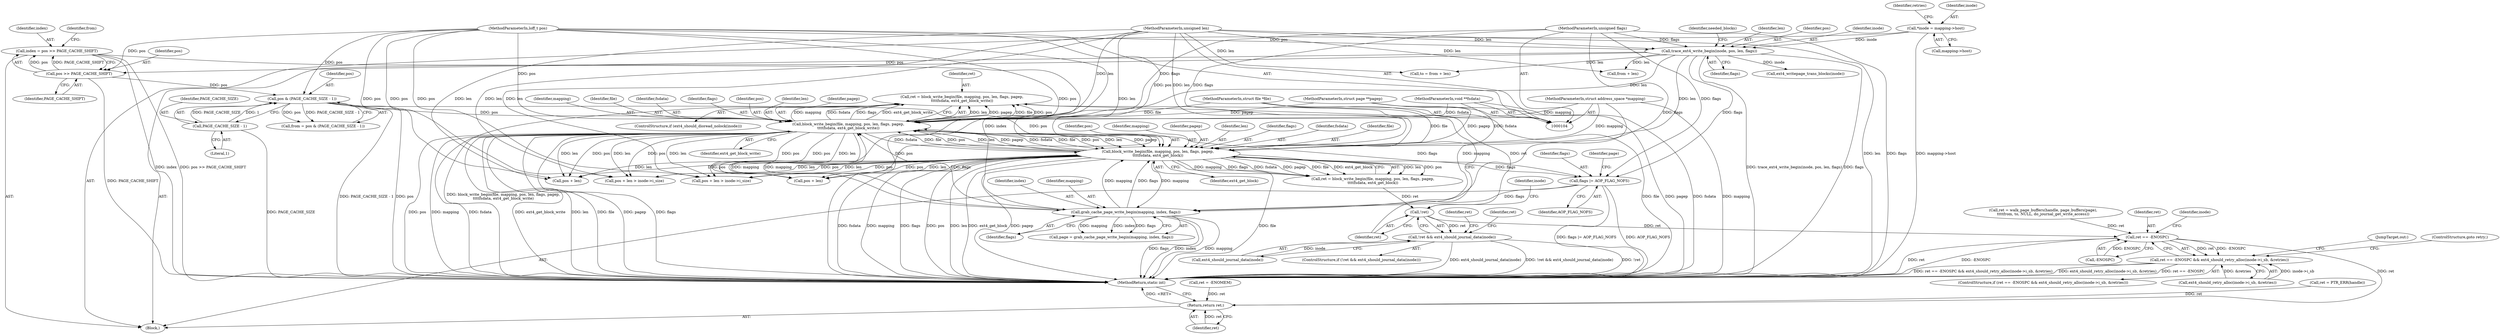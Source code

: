 digraph "0_linux_744692dc059845b2a3022119871846e74d4f6e11_11@API" {
"1000200" [label="(Call,ret = block_write_begin(file, mapping, pos, len, flags, pagep,\n\t\t\t\tfsdata, ext4_get_block_write))"];
"1000202" [label="(Call,block_write_begin(file, mapping, pos, len, flags, pagep,\n\t\t\t\tfsdata, ext4_get_block_write))"];
"1000214" [label="(Call,block_write_begin(file, mapping, pos, len, flags, pagep,\n\t\t\t\tfsdata, ext4_get_block))"];
"1000105" [label="(MethodParameterIn,struct file *file)"];
"1000178" [label="(Call,grab_cache_page_write_begin(mapping, index, flags))"];
"1000106" [label="(MethodParameterIn,struct address_space *mapping)"];
"1000141" [label="(Call,index = pos >> PAGE_CACHE_SHIFT)"];
"1000143" [label="(Call,pos >> PAGE_CACHE_SHIFT)"];
"1000130" [label="(Call,trace_ext4_write_begin(inode, pos, len, flags))"];
"1000114" [label="(Call,*inode = mapping->host)"];
"1000107" [label="(MethodParameterIn,loff_t pos)"];
"1000108" [label="(MethodParameterIn,unsigned len)"];
"1000109" [label="(MethodParameterIn,unsigned flags)"];
"1000173" [label="(Call,flags |= AOP_FLAG_NOFS)"];
"1000148" [label="(Call,pos & (PAGE_CACHE_SIZE - 1))"];
"1000150" [label="(Call,PAGE_CACHE_SIZE - 1)"];
"1000110" [label="(MethodParameterIn,struct page **pagep)"];
"1000111" [label="(MethodParameterIn,void **fsdata)"];
"1000225" [label="(Call,!ret)"];
"1000224" [label="(Call,!ret && ext4_should_journal_data(inode))"];
"1000283" [label="(Call,ret == -ENOSPC)"];
"1000282" [label="(Call,ret == -ENOSPC && ext4_should_retry_alloc(inode->i_sb, &retries))"];
"1000295" [label="(Return,return ret;)"];
"1000224" [label="(Call,!ret && ext4_should_journal_data(inode))"];
"1000204" [label="(Identifier,mapping)"];
"1000133" [label="(Identifier,len)"];
"1000283" [label="(Call,ret == -ENOSPC)"];
"1000227" [label="(Call,ext4_should_journal_data(inode))"];
"1000124" [label="(Identifier,retries)"];
"1000177" [label="(Identifier,page)"];
"1000241" [label="(Identifier,ret)"];
"1000226" [label="(Identifier,ret)"];
"1000134" [label="(Identifier,flags)"];
"1000203" [label="(Identifier,file)"];
"1000264" [label="(Call,pos + len > inode->i_size)"];
"1000250" [label="(Call,pos + len)"];
"1000201" [label="(Identifier,ret)"];
"1000175" [label="(Identifier,AOP_FLAG_NOFS)"];
"1000180" [label="(Identifier,index)"];
"1000297" [label="(MethodReturn,static int)"];
"1000109" [label="(MethodParameterIn,unsigned flags)"];
"1000132" [label="(Identifier,pos)"];
"1000225" [label="(Call,!ret)"];
"1000188" [label="(Call,ret = -ENOMEM)"];
"1000179" [label="(Identifier,mapping)"];
"1000181" [label="(Identifier,flags)"];
"1000222" [label="(Identifier,ext4_get_block)"];
"1000131" [label="(Identifier,inode)"];
"1000209" [label="(Identifier,fsdata)"];
"1000173" [label="(Call,flags |= AOP_FLAG_NOFS)"];
"1000116" [label="(Call,mapping->host)"];
"1000265" [label="(Call,pos + len)"];
"1000168" [label="(Call,ret = PTR_ERR(handle))"];
"1000152" [label="(Literal,1)"];
"1000115" [label="(Identifier,inode)"];
"1000212" [label="(Call,ret = block_write_begin(file, mapping, pos, len, flags, pagep,\n\t\t\t\tfsdata, ext4_get_block))"];
"1000230" [label="(Call,ret = walk_page_buffers(handle, page_buffers(page),\n\t\t\t\tfrom, to, NULL, do_journal_get_write_access))"];
"1000105" [label="(MethodParameterIn,struct file *file)"];
"1000217" [label="(Identifier,pos)"];
"1000138" [label="(Call,ext4_writepage_trans_blocks(inode))"];
"1000144" [label="(Identifier,pos)"];
"1000107" [label="(MethodParameterIn,loff_t pos)"];
"1000284" [label="(Identifier,ret)"];
"1000282" [label="(Call,ret == -ENOSPC && ext4_should_retry_alloc(inode->i_sb, &retries))"];
"1000148" [label="(Call,pos & (PAGE_CACHE_SIZE - 1))"];
"1000228" [label="(Identifier,inode)"];
"1000153" [label="(Call,to = from + len)"];
"1000287" [label="(Call,ext4_should_retry_alloc(inode->i_sb, &retries))"];
"1000216" [label="(Identifier,mapping)"];
"1000151" [label="(Identifier,PAGE_CACHE_SIZE)"];
"1000143" [label="(Call,pos >> PAGE_CACHE_SHIFT)"];
"1000114" [label="(Call,*inode = mapping->host)"];
"1000285" [label="(Call,-ENOSPC)"];
"1000141" [label="(Call,index = pos >> PAGE_CACHE_SHIFT)"];
"1000200" [label="(Call,ret = block_write_begin(file, mapping, pos, len, flags, pagep,\n\t\t\t\tfsdata, ext4_get_block_write))"];
"1000155" [label="(Call,from + len)"];
"1000142" [label="(Identifier,index)"];
"1000110" [label="(MethodParameterIn,struct page **pagep)"];
"1000108" [label="(MethodParameterIn,unsigned len)"];
"1000197" [label="(ControlStructure,if (ext4_should_dioread_nolock(inode)))"];
"1000176" [label="(Call,page = grab_cache_page_write_begin(mapping, index, flags))"];
"1000146" [label="(Call,from = pos & (PAGE_CACHE_SIZE - 1))"];
"1000112" [label="(Block,)"];
"1000149" [label="(Identifier,pos)"];
"1000293" [label="(ControlStructure,goto retry;)"];
"1000223" [label="(ControlStructure,if (!ret && ext4_should_journal_data(inode)))"];
"1000147" [label="(Identifier,from)"];
"1000207" [label="(Identifier,flags)"];
"1000294" [label="(JumpTarget,out:)"];
"1000289" [label="(Identifier,inode)"];
"1000220" [label="(Identifier,pagep)"];
"1000150" [label="(Call,PAGE_CACHE_SIZE - 1)"];
"1000218" [label="(Identifier,len)"];
"1000210" [label="(Identifier,ext4_get_block_write)"];
"1000295" [label="(Return,return ret;)"];
"1000296" [label="(Identifier,ret)"];
"1000174" [label="(Identifier,flags)"];
"1000219" [label="(Identifier,flags)"];
"1000145" [label="(Identifier,PAGE_CACHE_SHIFT)"];
"1000214" [label="(Call,block_write_begin(file, mapping, pos, len, flags, pagep,\n\t\t\t\tfsdata, ext4_get_block))"];
"1000178" [label="(Call,grab_cache_page_write_begin(mapping, index, flags))"];
"1000130" [label="(Call,trace_ext4_write_begin(inode, pos, len, flags))"];
"1000281" [label="(ControlStructure,if (ret == -ENOSPC && ext4_should_retry_alloc(inode->i_sb, &retries)))"];
"1000205" [label="(Identifier,pos)"];
"1000249" [label="(Call,pos + len > inode->i_size)"];
"1000106" [label="(MethodParameterIn,struct address_space *mapping)"];
"1000111" [label="(MethodParameterIn,void **fsdata)"];
"1000221" [label="(Identifier,fsdata)"];
"1000231" [label="(Identifier,ret)"];
"1000215" [label="(Identifier,file)"];
"1000206" [label="(Identifier,len)"];
"1000208" [label="(Identifier,pagep)"];
"1000202" [label="(Call,block_write_begin(file, mapping, pos, len, flags, pagep,\n\t\t\t\tfsdata, ext4_get_block_write))"];
"1000136" [label="(Identifier,needed_blocks)"];
"1000200" -> "1000197"  [label="AST: "];
"1000200" -> "1000202"  [label="CFG: "];
"1000201" -> "1000200"  [label="AST: "];
"1000202" -> "1000200"  [label="AST: "];
"1000226" -> "1000200"  [label="CFG: "];
"1000200" -> "1000297"  [label="DDG: block_write_begin(file, mapping, pos, len, flags, pagep,\n\t\t\t\tfsdata, ext4_get_block_write)"];
"1000202" -> "1000200"  [label="DDG: len"];
"1000202" -> "1000200"  [label="DDG: pagep"];
"1000202" -> "1000200"  [label="DDG: file"];
"1000202" -> "1000200"  [label="DDG: pos"];
"1000202" -> "1000200"  [label="DDG: mapping"];
"1000202" -> "1000200"  [label="DDG: fsdata"];
"1000202" -> "1000200"  [label="DDG: flags"];
"1000202" -> "1000200"  [label="DDG: ext4_get_block_write"];
"1000200" -> "1000225"  [label="DDG: ret"];
"1000202" -> "1000210"  [label="CFG: "];
"1000203" -> "1000202"  [label="AST: "];
"1000204" -> "1000202"  [label="AST: "];
"1000205" -> "1000202"  [label="AST: "];
"1000206" -> "1000202"  [label="AST: "];
"1000207" -> "1000202"  [label="AST: "];
"1000208" -> "1000202"  [label="AST: "];
"1000209" -> "1000202"  [label="AST: "];
"1000210" -> "1000202"  [label="AST: "];
"1000202" -> "1000297"  [label="DDG: fsdata"];
"1000202" -> "1000297"  [label="DDG: ext4_get_block_write"];
"1000202" -> "1000297"  [label="DDG: len"];
"1000202" -> "1000297"  [label="DDG: file"];
"1000202" -> "1000297"  [label="DDG: pagep"];
"1000202" -> "1000297"  [label="DDG: flags"];
"1000202" -> "1000297"  [label="DDG: pos"];
"1000202" -> "1000297"  [label="DDG: mapping"];
"1000202" -> "1000173"  [label="DDG: flags"];
"1000202" -> "1000178"  [label="DDG: mapping"];
"1000214" -> "1000202"  [label="DDG: file"];
"1000214" -> "1000202"  [label="DDG: pos"];
"1000214" -> "1000202"  [label="DDG: len"];
"1000214" -> "1000202"  [label="DDG: pagep"];
"1000214" -> "1000202"  [label="DDG: fsdata"];
"1000105" -> "1000202"  [label="DDG: file"];
"1000178" -> "1000202"  [label="DDG: mapping"];
"1000178" -> "1000202"  [label="DDG: flags"];
"1000106" -> "1000202"  [label="DDG: mapping"];
"1000148" -> "1000202"  [label="DDG: pos"];
"1000107" -> "1000202"  [label="DDG: pos"];
"1000108" -> "1000202"  [label="DDG: len"];
"1000130" -> "1000202"  [label="DDG: len"];
"1000109" -> "1000202"  [label="DDG: flags"];
"1000110" -> "1000202"  [label="DDG: pagep"];
"1000111" -> "1000202"  [label="DDG: fsdata"];
"1000202" -> "1000214"  [label="DDG: file"];
"1000202" -> "1000214"  [label="DDG: pos"];
"1000202" -> "1000214"  [label="DDG: len"];
"1000202" -> "1000214"  [label="DDG: pagep"];
"1000202" -> "1000214"  [label="DDG: fsdata"];
"1000202" -> "1000249"  [label="DDG: pos"];
"1000202" -> "1000249"  [label="DDG: len"];
"1000202" -> "1000250"  [label="DDG: pos"];
"1000202" -> "1000250"  [label="DDG: len"];
"1000202" -> "1000264"  [label="DDG: pos"];
"1000202" -> "1000264"  [label="DDG: len"];
"1000202" -> "1000265"  [label="DDG: pos"];
"1000202" -> "1000265"  [label="DDG: len"];
"1000214" -> "1000212"  [label="AST: "];
"1000214" -> "1000222"  [label="CFG: "];
"1000215" -> "1000214"  [label="AST: "];
"1000216" -> "1000214"  [label="AST: "];
"1000217" -> "1000214"  [label="AST: "];
"1000218" -> "1000214"  [label="AST: "];
"1000219" -> "1000214"  [label="AST: "];
"1000220" -> "1000214"  [label="AST: "];
"1000221" -> "1000214"  [label="AST: "];
"1000222" -> "1000214"  [label="AST: "];
"1000212" -> "1000214"  [label="CFG: "];
"1000214" -> "1000297"  [label="DDG: fsdata"];
"1000214" -> "1000297"  [label="DDG: mapping"];
"1000214" -> "1000297"  [label="DDG: flags"];
"1000214" -> "1000297"  [label="DDG: pos"];
"1000214" -> "1000297"  [label="DDG: len"];
"1000214" -> "1000297"  [label="DDG: ext4_get_block"];
"1000214" -> "1000297"  [label="DDG: pagep"];
"1000214" -> "1000297"  [label="DDG: file"];
"1000214" -> "1000173"  [label="DDG: flags"];
"1000214" -> "1000178"  [label="DDG: mapping"];
"1000214" -> "1000212"  [label="DDG: len"];
"1000214" -> "1000212"  [label="DDG: pos"];
"1000214" -> "1000212"  [label="DDG: mapping"];
"1000214" -> "1000212"  [label="DDG: flags"];
"1000214" -> "1000212"  [label="DDG: fsdata"];
"1000214" -> "1000212"  [label="DDG: pagep"];
"1000214" -> "1000212"  [label="DDG: file"];
"1000214" -> "1000212"  [label="DDG: ext4_get_block"];
"1000105" -> "1000214"  [label="DDG: file"];
"1000178" -> "1000214"  [label="DDG: mapping"];
"1000178" -> "1000214"  [label="DDG: flags"];
"1000106" -> "1000214"  [label="DDG: mapping"];
"1000148" -> "1000214"  [label="DDG: pos"];
"1000107" -> "1000214"  [label="DDG: pos"];
"1000108" -> "1000214"  [label="DDG: len"];
"1000130" -> "1000214"  [label="DDG: len"];
"1000109" -> "1000214"  [label="DDG: flags"];
"1000110" -> "1000214"  [label="DDG: pagep"];
"1000111" -> "1000214"  [label="DDG: fsdata"];
"1000214" -> "1000249"  [label="DDG: pos"];
"1000214" -> "1000249"  [label="DDG: len"];
"1000214" -> "1000250"  [label="DDG: pos"];
"1000214" -> "1000250"  [label="DDG: len"];
"1000214" -> "1000264"  [label="DDG: pos"];
"1000214" -> "1000264"  [label="DDG: len"];
"1000214" -> "1000265"  [label="DDG: pos"];
"1000214" -> "1000265"  [label="DDG: len"];
"1000105" -> "1000104"  [label="AST: "];
"1000105" -> "1000297"  [label="DDG: file"];
"1000178" -> "1000176"  [label="AST: "];
"1000178" -> "1000181"  [label="CFG: "];
"1000179" -> "1000178"  [label="AST: "];
"1000180" -> "1000178"  [label="AST: "];
"1000181" -> "1000178"  [label="AST: "];
"1000176" -> "1000178"  [label="CFG: "];
"1000178" -> "1000297"  [label="DDG: mapping"];
"1000178" -> "1000297"  [label="DDG: flags"];
"1000178" -> "1000297"  [label="DDG: index"];
"1000178" -> "1000176"  [label="DDG: mapping"];
"1000178" -> "1000176"  [label="DDG: index"];
"1000178" -> "1000176"  [label="DDG: flags"];
"1000106" -> "1000178"  [label="DDG: mapping"];
"1000141" -> "1000178"  [label="DDG: index"];
"1000173" -> "1000178"  [label="DDG: flags"];
"1000109" -> "1000178"  [label="DDG: flags"];
"1000106" -> "1000104"  [label="AST: "];
"1000106" -> "1000297"  [label="DDG: mapping"];
"1000141" -> "1000112"  [label="AST: "];
"1000141" -> "1000143"  [label="CFG: "];
"1000142" -> "1000141"  [label="AST: "];
"1000143" -> "1000141"  [label="AST: "];
"1000147" -> "1000141"  [label="CFG: "];
"1000141" -> "1000297"  [label="DDG: index"];
"1000141" -> "1000297"  [label="DDG: pos >> PAGE_CACHE_SHIFT"];
"1000143" -> "1000141"  [label="DDG: pos"];
"1000143" -> "1000141"  [label="DDG: PAGE_CACHE_SHIFT"];
"1000143" -> "1000145"  [label="CFG: "];
"1000144" -> "1000143"  [label="AST: "];
"1000145" -> "1000143"  [label="AST: "];
"1000143" -> "1000297"  [label="DDG: PAGE_CACHE_SHIFT"];
"1000130" -> "1000143"  [label="DDG: pos"];
"1000107" -> "1000143"  [label="DDG: pos"];
"1000143" -> "1000148"  [label="DDG: pos"];
"1000130" -> "1000112"  [label="AST: "];
"1000130" -> "1000134"  [label="CFG: "];
"1000131" -> "1000130"  [label="AST: "];
"1000132" -> "1000130"  [label="AST: "];
"1000133" -> "1000130"  [label="AST: "];
"1000134" -> "1000130"  [label="AST: "];
"1000136" -> "1000130"  [label="CFG: "];
"1000130" -> "1000297"  [label="DDG: trace_ext4_write_begin(inode, pos, len, flags)"];
"1000130" -> "1000297"  [label="DDG: flags"];
"1000114" -> "1000130"  [label="DDG: inode"];
"1000107" -> "1000130"  [label="DDG: pos"];
"1000108" -> "1000130"  [label="DDG: len"];
"1000109" -> "1000130"  [label="DDG: flags"];
"1000130" -> "1000138"  [label="DDG: inode"];
"1000130" -> "1000153"  [label="DDG: len"];
"1000130" -> "1000155"  [label="DDG: len"];
"1000130" -> "1000173"  [label="DDG: flags"];
"1000114" -> "1000112"  [label="AST: "];
"1000114" -> "1000116"  [label="CFG: "];
"1000115" -> "1000114"  [label="AST: "];
"1000116" -> "1000114"  [label="AST: "];
"1000124" -> "1000114"  [label="CFG: "];
"1000114" -> "1000297"  [label="DDG: mapping->host"];
"1000107" -> "1000104"  [label="AST: "];
"1000107" -> "1000297"  [label="DDG: pos"];
"1000107" -> "1000148"  [label="DDG: pos"];
"1000107" -> "1000249"  [label="DDG: pos"];
"1000107" -> "1000250"  [label="DDG: pos"];
"1000107" -> "1000264"  [label="DDG: pos"];
"1000107" -> "1000265"  [label="DDG: pos"];
"1000108" -> "1000104"  [label="AST: "];
"1000108" -> "1000297"  [label="DDG: len"];
"1000108" -> "1000153"  [label="DDG: len"];
"1000108" -> "1000155"  [label="DDG: len"];
"1000108" -> "1000249"  [label="DDG: len"];
"1000108" -> "1000250"  [label="DDG: len"];
"1000108" -> "1000264"  [label="DDG: len"];
"1000108" -> "1000265"  [label="DDG: len"];
"1000109" -> "1000104"  [label="AST: "];
"1000109" -> "1000297"  [label="DDG: flags"];
"1000109" -> "1000173"  [label="DDG: flags"];
"1000173" -> "1000112"  [label="AST: "];
"1000173" -> "1000175"  [label="CFG: "];
"1000174" -> "1000173"  [label="AST: "];
"1000175" -> "1000173"  [label="AST: "];
"1000177" -> "1000173"  [label="CFG: "];
"1000173" -> "1000297"  [label="DDG: flags |= AOP_FLAG_NOFS"];
"1000173" -> "1000297"  [label="DDG: AOP_FLAG_NOFS"];
"1000148" -> "1000146"  [label="AST: "];
"1000148" -> "1000150"  [label="CFG: "];
"1000149" -> "1000148"  [label="AST: "];
"1000150" -> "1000148"  [label="AST: "];
"1000146" -> "1000148"  [label="CFG: "];
"1000148" -> "1000297"  [label="DDG: pos"];
"1000148" -> "1000297"  [label="DDG: PAGE_CACHE_SIZE - 1"];
"1000148" -> "1000146"  [label="DDG: pos"];
"1000148" -> "1000146"  [label="DDG: PAGE_CACHE_SIZE - 1"];
"1000150" -> "1000148"  [label="DDG: PAGE_CACHE_SIZE"];
"1000150" -> "1000148"  [label="DDG: 1"];
"1000150" -> "1000152"  [label="CFG: "];
"1000151" -> "1000150"  [label="AST: "];
"1000152" -> "1000150"  [label="AST: "];
"1000150" -> "1000297"  [label="DDG: PAGE_CACHE_SIZE"];
"1000110" -> "1000104"  [label="AST: "];
"1000110" -> "1000297"  [label="DDG: pagep"];
"1000111" -> "1000104"  [label="AST: "];
"1000111" -> "1000297"  [label="DDG: fsdata"];
"1000225" -> "1000224"  [label="AST: "];
"1000225" -> "1000226"  [label="CFG: "];
"1000226" -> "1000225"  [label="AST: "];
"1000228" -> "1000225"  [label="CFG: "];
"1000224" -> "1000225"  [label="CFG: "];
"1000225" -> "1000224"  [label="DDG: ret"];
"1000212" -> "1000225"  [label="DDG: ret"];
"1000225" -> "1000283"  [label="DDG: ret"];
"1000224" -> "1000223"  [label="AST: "];
"1000224" -> "1000227"  [label="CFG: "];
"1000227" -> "1000224"  [label="AST: "];
"1000231" -> "1000224"  [label="CFG: "];
"1000241" -> "1000224"  [label="CFG: "];
"1000224" -> "1000297"  [label="DDG: !ret"];
"1000224" -> "1000297"  [label="DDG: ext4_should_journal_data(inode)"];
"1000224" -> "1000297"  [label="DDG: !ret && ext4_should_journal_data(inode)"];
"1000227" -> "1000224"  [label="DDG: inode"];
"1000283" -> "1000282"  [label="AST: "];
"1000283" -> "1000285"  [label="CFG: "];
"1000284" -> "1000283"  [label="AST: "];
"1000285" -> "1000283"  [label="AST: "];
"1000289" -> "1000283"  [label="CFG: "];
"1000282" -> "1000283"  [label="CFG: "];
"1000283" -> "1000297"  [label="DDG: -ENOSPC"];
"1000283" -> "1000297"  [label="DDG: ret"];
"1000283" -> "1000282"  [label="DDG: ret"];
"1000283" -> "1000282"  [label="DDG: -ENOSPC"];
"1000230" -> "1000283"  [label="DDG: ret"];
"1000285" -> "1000283"  [label="DDG: ENOSPC"];
"1000283" -> "1000295"  [label="DDG: ret"];
"1000282" -> "1000281"  [label="AST: "];
"1000282" -> "1000287"  [label="CFG: "];
"1000287" -> "1000282"  [label="AST: "];
"1000293" -> "1000282"  [label="CFG: "];
"1000294" -> "1000282"  [label="CFG: "];
"1000282" -> "1000297"  [label="DDG: ret == -ENOSPC && ext4_should_retry_alloc(inode->i_sb, &retries)"];
"1000282" -> "1000297"  [label="DDG: ext4_should_retry_alloc(inode->i_sb, &retries)"];
"1000282" -> "1000297"  [label="DDG: ret == -ENOSPC"];
"1000287" -> "1000282"  [label="DDG: inode->i_sb"];
"1000287" -> "1000282"  [label="DDG: &retries"];
"1000295" -> "1000112"  [label="AST: "];
"1000295" -> "1000296"  [label="CFG: "];
"1000296" -> "1000295"  [label="AST: "];
"1000297" -> "1000295"  [label="CFG: "];
"1000295" -> "1000297"  [label="DDG: <RET>"];
"1000296" -> "1000295"  [label="DDG: ret"];
"1000168" -> "1000295"  [label="DDG: ret"];
"1000188" -> "1000295"  [label="DDG: ret"];
}
